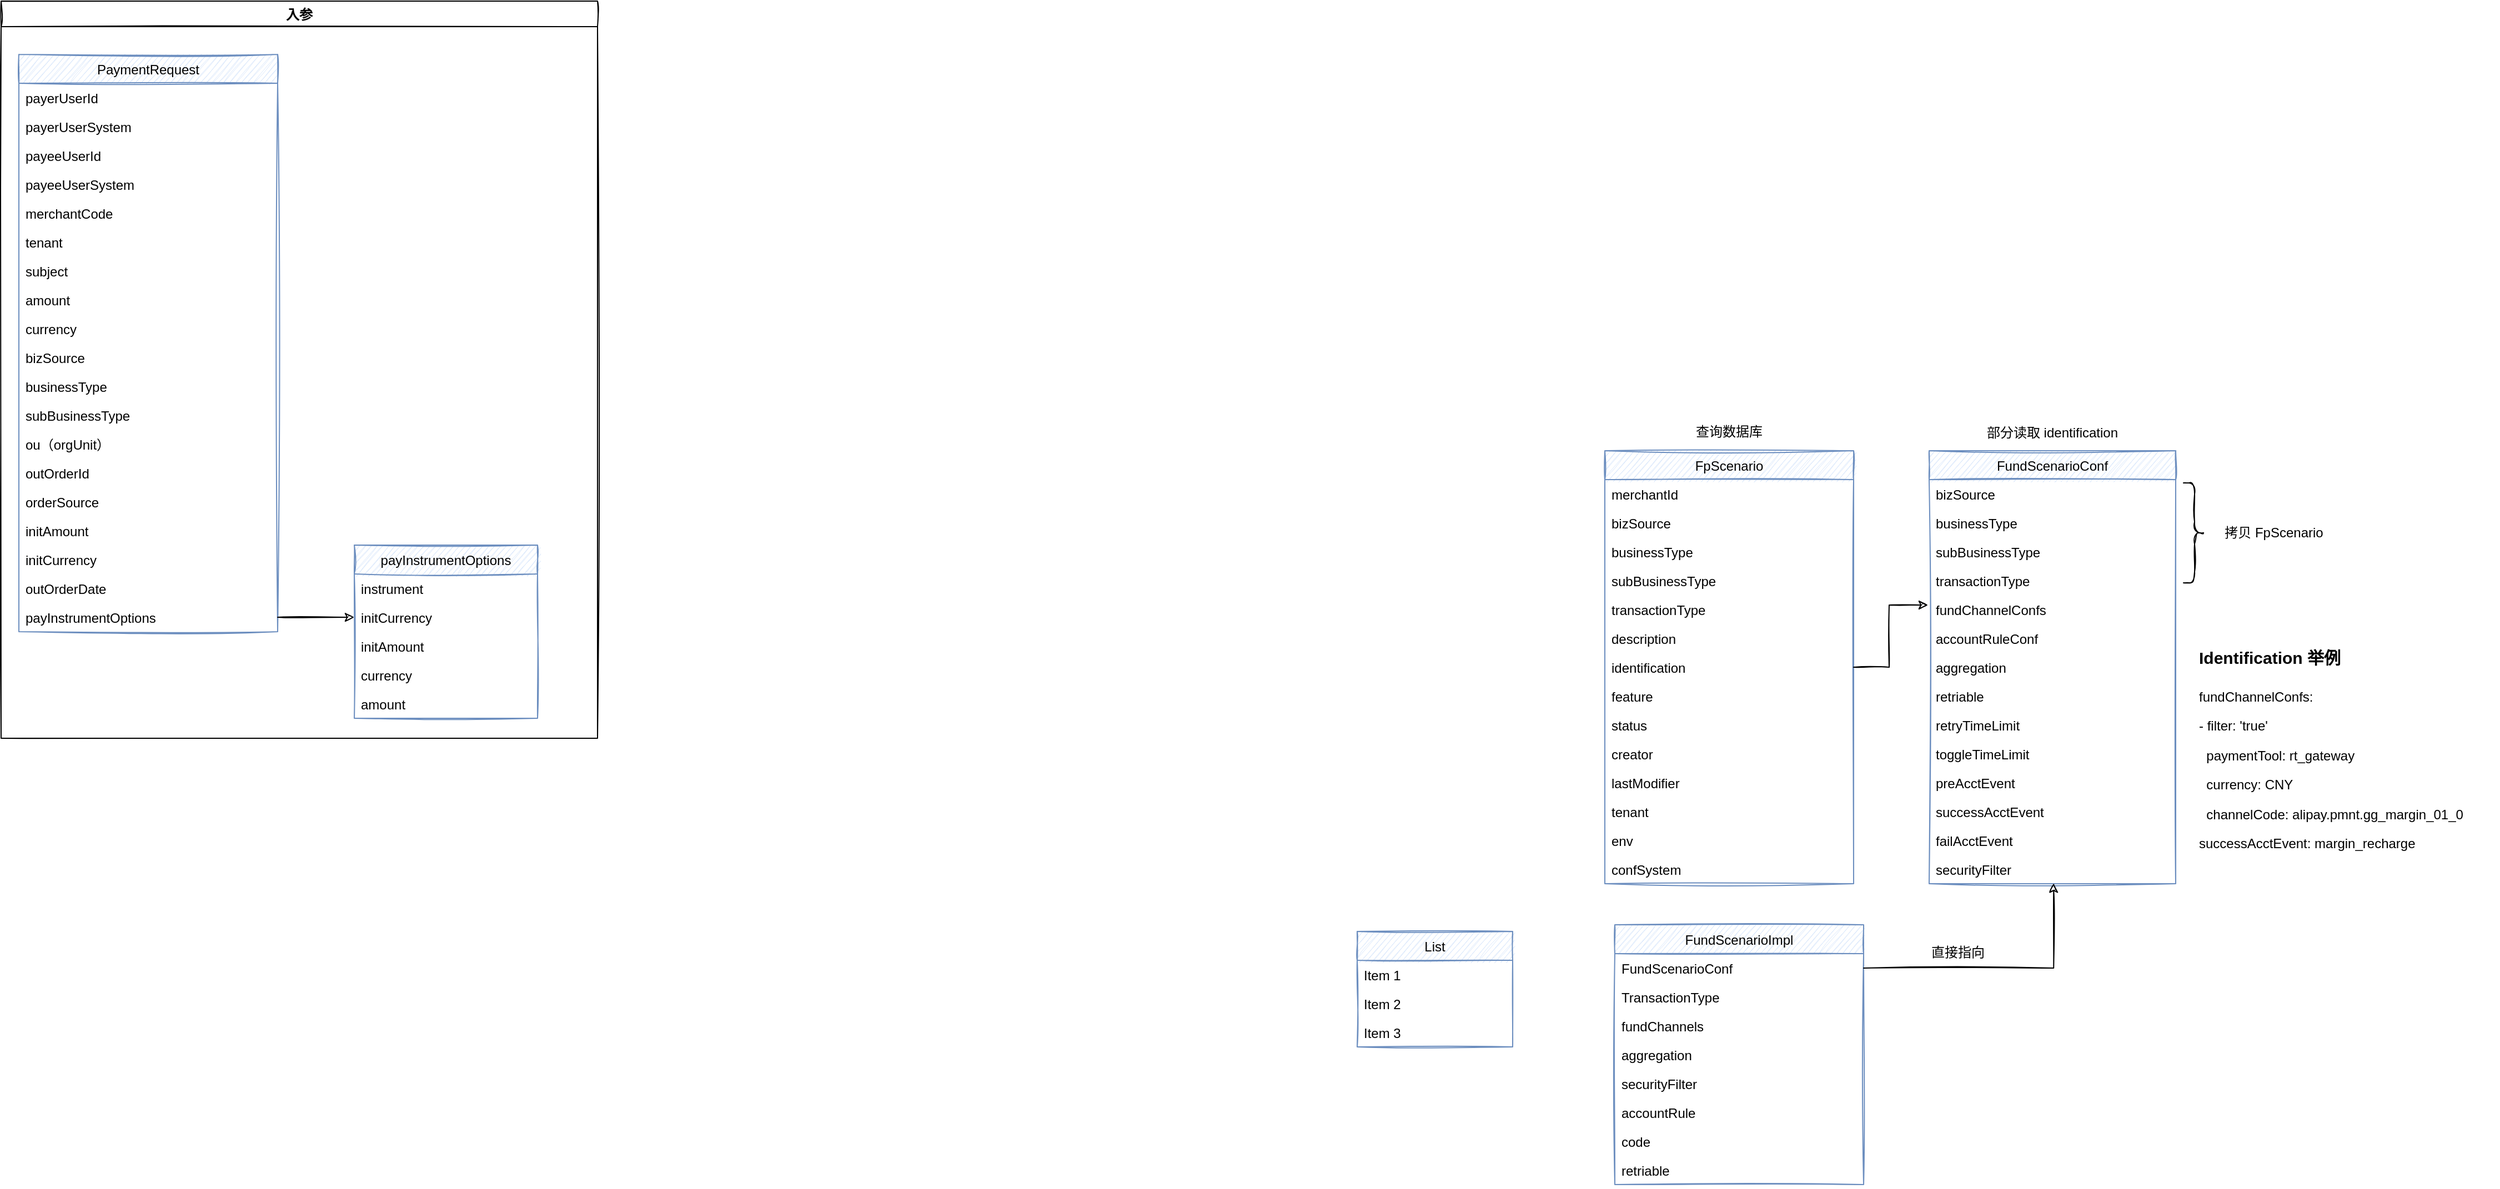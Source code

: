 <mxfile version="14.9.7" type="github">
  <diagram id="lNUnMd44pd3dAqWRJb_r" name="Page-1">
    <mxGraphModel dx="1609" dy="523" grid="0" gridSize="10" guides="1" tooltips="1" connect="1" arrows="1" fold="1" page="1" pageScale="1" pageWidth="827" pageHeight="1169" math="0" shadow="0">
      <root>
        <mxCell id="0" />
        <mxCell id="1" parent="0" />
        <mxCell id="pjDorfdVPrGBffWBS8YT-2" value="PaymentRequest" style="swimlane;fontStyle=0;childLayout=stackLayout;horizontal=1;startSize=26;horizontalStack=0;resizeParent=1;resizeParentMax=0;resizeLast=0;collapsible=1;marginBottom=0;sketch=1;fillColor=#dae8fc;strokeColor=#6c8ebf;" parent="1" vertex="1">
          <mxGeometry x="-728" y="148" width="233" height="520" as="geometry" />
        </mxCell>
        <mxCell id="pjDorfdVPrGBffWBS8YT-3" value="payerUserId" style="text;strokeColor=none;fillColor=none;align=left;verticalAlign=top;spacingLeft=4;spacingRight=4;overflow=hidden;rotatable=0;points=[[0,0.5],[1,0.5]];portConstraint=eastwest;" parent="pjDorfdVPrGBffWBS8YT-2" vertex="1">
          <mxGeometry y="26" width="233" height="26" as="geometry" />
        </mxCell>
        <mxCell id="pjDorfdVPrGBffWBS8YT-4" value="payerUserSystem" style="text;strokeColor=none;fillColor=none;align=left;verticalAlign=top;spacingLeft=4;spacingRight=4;overflow=hidden;rotatable=0;points=[[0,0.5],[1,0.5]];portConstraint=eastwest;" parent="pjDorfdVPrGBffWBS8YT-2" vertex="1">
          <mxGeometry y="52" width="233" height="26" as="geometry" />
        </mxCell>
        <mxCell id="pjDorfdVPrGBffWBS8YT-5" value="payeeUserId" style="text;strokeColor=none;fillColor=none;align=left;verticalAlign=top;spacingLeft=4;spacingRight=4;overflow=hidden;rotatable=0;points=[[0,0.5],[1,0.5]];portConstraint=eastwest;" parent="pjDorfdVPrGBffWBS8YT-2" vertex="1">
          <mxGeometry y="78" width="233" height="26" as="geometry" />
        </mxCell>
        <mxCell id="pjDorfdVPrGBffWBS8YT-7" value="payeeUserSystem" style="text;strokeColor=none;fillColor=none;align=left;verticalAlign=top;spacingLeft=4;spacingRight=4;overflow=hidden;rotatable=0;points=[[0,0.5],[1,0.5]];portConstraint=eastwest;" parent="pjDorfdVPrGBffWBS8YT-2" vertex="1">
          <mxGeometry y="104" width="233" height="26" as="geometry" />
        </mxCell>
        <mxCell id="pjDorfdVPrGBffWBS8YT-9" value="merchantCode" style="text;strokeColor=none;fillColor=none;align=left;verticalAlign=top;spacingLeft=4;spacingRight=4;overflow=hidden;rotatable=0;points=[[0,0.5],[1,0.5]];portConstraint=eastwest;" parent="pjDorfdVPrGBffWBS8YT-2" vertex="1">
          <mxGeometry y="130" width="233" height="26" as="geometry" />
        </mxCell>
        <mxCell id="pjDorfdVPrGBffWBS8YT-10" value="tenant" style="text;strokeColor=none;fillColor=none;align=left;verticalAlign=top;spacingLeft=4;spacingRight=4;overflow=hidden;rotatable=0;points=[[0,0.5],[1,0.5]];portConstraint=eastwest;" parent="pjDorfdVPrGBffWBS8YT-2" vertex="1">
          <mxGeometry y="156" width="233" height="26" as="geometry" />
        </mxCell>
        <mxCell id="pjDorfdVPrGBffWBS8YT-11" value="subject" style="text;strokeColor=none;fillColor=none;align=left;verticalAlign=top;spacingLeft=4;spacingRight=4;overflow=hidden;rotatable=0;points=[[0,0.5],[1,0.5]];portConstraint=eastwest;" parent="pjDorfdVPrGBffWBS8YT-2" vertex="1">
          <mxGeometry y="182" width="233" height="26" as="geometry" />
        </mxCell>
        <mxCell id="pjDorfdVPrGBffWBS8YT-12" value="amount" style="text;strokeColor=none;fillColor=none;align=left;verticalAlign=top;spacingLeft=4;spacingRight=4;overflow=hidden;rotatable=0;points=[[0,0.5],[1,0.5]];portConstraint=eastwest;" parent="pjDorfdVPrGBffWBS8YT-2" vertex="1">
          <mxGeometry y="208" width="233" height="26" as="geometry" />
        </mxCell>
        <mxCell id="pjDorfdVPrGBffWBS8YT-13" value="currency" style="text;strokeColor=none;fillColor=none;align=left;verticalAlign=top;spacingLeft=4;spacingRight=4;overflow=hidden;rotatable=0;points=[[0,0.5],[1,0.5]];portConstraint=eastwest;" parent="pjDorfdVPrGBffWBS8YT-2" vertex="1">
          <mxGeometry y="234" width="233" height="26" as="geometry" />
        </mxCell>
        <mxCell id="pjDorfdVPrGBffWBS8YT-14" value="bizSource" style="text;strokeColor=none;fillColor=none;align=left;verticalAlign=top;spacingLeft=4;spacingRight=4;overflow=hidden;rotatable=0;points=[[0,0.5],[1,0.5]];portConstraint=eastwest;" parent="pjDorfdVPrGBffWBS8YT-2" vertex="1">
          <mxGeometry y="260" width="233" height="26" as="geometry" />
        </mxCell>
        <mxCell id="pjDorfdVPrGBffWBS8YT-15" value="businessType" style="text;strokeColor=none;fillColor=none;align=left;verticalAlign=top;spacingLeft=4;spacingRight=4;overflow=hidden;rotatable=0;points=[[0,0.5],[1,0.5]];portConstraint=eastwest;" parent="pjDorfdVPrGBffWBS8YT-2" vertex="1">
          <mxGeometry y="286" width="233" height="26" as="geometry" />
        </mxCell>
        <mxCell id="pjDorfdVPrGBffWBS8YT-16" value="subBusinessType" style="text;strokeColor=none;fillColor=none;align=left;verticalAlign=top;spacingLeft=4;spacingRight=4;overflow=hidden;rotatable=0;points=[[0,0.5],[1,0.5]];portConstraint=eastwest;" parent="pjDorfdVPrGBffWBS8YT-2" vertex="1">
          <mxGeometry y="312" width="233" height="26" as="geometry" />
        </mxCell>
        <mxCell id="pjDorfdVPrGBffWBS8YT-17" value="ou（orgUnit）" style="text;strokeColor=none;fillColor=none;align=left;verticalAlign=top;spacingLeft=4;spacingRight=4;overflow=hidden;rotatable=0;points=[[0,0.5],[1,0.5]];portConstraint=eastwest;" parent="pjDorfdVPrGBffWBS8YT-2" vertex="1">
          <mxGeometry y="338" width="233" height="26" as="geometry" />
        </mxCell>
        <mxCell id="pjDorfdVPrGBffWBS8YT-18" value="outOrderId" style="text;strokeColor=none;fillColor=none;align=left;verticalAlign=top;spacingLeft=4;spacingRight=4;overflow=hidden;rotatable=0;points=[[0,0.5],[1,0.5]];portConstraint=eastwest;" parent="pjDorfdVPrGBffWBS8YT-2" vertex="1">
          <mxGeometry y="364" width="233" height="26" as="geometry" />
        </mxCell>
        <mxCell id="pjDorfdVPrGBffWBS8YT-19" value="orderSource" style="text;strokeColor=none;fillColor=none;align=left;verticalAlign=top;spacingLeft=4;spacingRight=4;overflow=hidden;rotatable=0;points=[[0,0.5],[1,0.5]];portConstraint=eastwest;" parent="pjDorfdVPrGBffWBS8YT-2" vertex="1">
          <mxGeometry y="390" width="233" height="26" as="geometry" />
        </mxCell>
        <mxCell id="pjDorfdVPrGBffWBS8YT-20" value="initAmount" style="text;strokeColor=none;fillColor=none;align=left;verticalAlign=top;spacingLeft=4;spacingRight=4;overflow=hidden;rotatable=0;points=[[0,0.5],[1,0.5]];portConstraint=eastwest;" parent="pjDorfdVPrGBffWBS8YT-2" vertex="1">
          <mxGeometry y="416" width="233" height="26" as="geometry" />
        </mxCell>
        <mxCell id="pjDorfdVPrGBffWBS8YT-21" value="initCurrency" style="text;strokeColor=none;fillColor=none;align=left;verticalAlign=top;spacingLeft=4;spacingRight=4;overflow=hidden;rotatable=0;points=[[0,0.5],[1,0.5]];portConstraint=eastwest;" parent="pjDorfdVPrGBffWBS8YT-2" vertex="1">
          <mxGeometry y="442" width="233" height="26" as="geometry" />
        </mxCell>
        <mxCell id="pjDorfdVPrGBffWBS8YT-22" value="outOrderDate" style="text;strokeColor=none;fillColor=none;align=left;verticalAlign=top;spacingLeft=4;spacingRight=4;overflow=hidden;rotatable=0;points=[[0,0.5],[1,0.5]];portConstraint=eastwest;" parent="pjDorfdVPrGBffWBS8YT-2" vertex="1">
          <mxGeometry y="468" width="233" height="26" as="geometry" />
        </mxCell>
        <mxCell id="pjDorfdVPrGBffWBS8YT-23" value="payInstrumentOptions" style="text;strokeColor=none;fillColor=none;align=left;verticalAlign=top;spacingLeft=4;spacingRight=4;overflow=hidden;rotatable=0;points=[[0,0.5],[1,0.5]];portConstraint=eastwest;" parent="pjDorfdVPrGBffWBS8YT-2" vertex="1">
          <mxGeometry y="494" width="233" height="26" as="geometry" />
        </mxCell>
        <mxCell id="pjDorfdVPrGBffWBS8YT-24" value="payInstrumentOptions" style="swimlane;fontStyle=0;childLayout=stackLayout;horizontal=1;startSize=26;horizontalStack=0;resizeParent=1;resizeParentMax=0;resizeLast=0;collapsible=1;marginBottom=0;sketch=1;fillColor=#dae8fc;strokeColor=#6c8ebf;" parent="1" vertex="1">
          <mxGeometry x="-426" y="590" width="165" height="156" as="geometry" />
        </mxCell>
        <mxCell id="pjDorfdVPrGBffWBS8YT-25" value="instrument" style="text;strokeColor=none;fillColor=none;align=left;verticalAlign=top;spacingLeft=4;spacingRight=4;overflow=hidden;rotatable=0;points=[[0,0.5],[1,0.5]];portConstraint=eastwest;" parent="pjDorfdVPrGBffWBS8YT-24" vertex="1">
          <mxGeometry y="26" width="165" height="26" as="geometry" />
        </mxCell>
        <mxCell id="pjDorfdVPrGBffWBS8YT-26" value="initCurrency" style="text;strokeColor=none;fillColor=none;align=left;verticalAlign=top;spacingLeft=4;spacingRight=4;overflow=hidden;rotatable=0;points=[[0,0.5],[1,0.5]];portConstraint=eastwest;" parent="pjDorfdVPrGBffWBS8YT-24" vertex="1">
          <mxGeometry y="52" width="165" height="26" as="geometry" />
        </mxCell>
        <mxCell id="pjDorfdVPrGBffWBS8YT-27" value="initAmount" style="text;strokeColor=none;fillColor=none;align=left;verticalAlign=top;spacingLeft=4;spacingRight=4;overflow=hidden;rotatable=0;points=[[0,0.5],[1,0.5]];portConstraint=eastwest;" parent="pjDorfdVPrGBffWBS8YT-24" vertex="1">
          <mxGeometry y="78" width="165" height="26" as="geometry" />
        </mxCell>
        <mxCell id="pjDorfdVPrGBffWBS8YT-28" value="currency" style="text;strokeColor=none;fillColor=none;align=left;verticalAlign=top;spacingLeft=4;spacingRight=4;overflow=hidden;rotatable=0;points=[[0,0.5],[1,0.5]];portConstraint=eastwest;" parent="pjDorfdVPrGBffWBS8YT-24" vertex="1">
          <mxGeometry y="104" width="165" height="26" as="geometry" />
        </mxCell>
        <mxCell id="pjDorfdVPrGBffWBS8YT-29" value="amount" style="text;strokeColor=none;fillColor=none;align=left;verticalAlign=top;spacingLeft=4;spacingRight=4;overflow=hidden;rotatable=0;points=[[0,0.5],[1,0.5]];portConstraint=eastwest;" parent="pjDorfdVPrGBffWBS8YT-24" vertex="1">
          <mxGeometry y="130" width="165" height="26" as="geometry" />
        </mxCell>
        <mxCell id="pjDorfdVPrGBffWBS8YT-31" style="edgeStyle=orthogonalEdgeStyle;rounded=0;sketch=1;orthogonalLoop=1;jettySize=auto;html=1;exitX=1;exitY=0.5;exitDx=0;exitDy=0;entryX=0;entryY=0.5;entryDx=0;entryDy=0;" parent="1" source="pjDorfdVPrGBffWBS8YT-23" target="pjDorfdVPrGBffWBS8YT-26" edge="1">
          <mxGeometry relative="1" as="geometry" />
        </mxCell>
        <mxCell id="3jIItRPpUmkq0STIgxw9-1" value="FpScenario" style="swimlane;fontStyle=0;childLayout=stackLayout;horizontal=1;startSize=26;horizontalStack=0;resizeParent=1;resizeParentMax=0;resizeLast=0;collapsible=1;marginBottom=0;fillColor=#dae8fc;strokeColor=#6c8ebf;sketch=1;" vertex="1" parent="1">
          <mxGeometry x="700" y="505" width="224" height="390" as="geometry" />
        </mxCell>
        <mxCell id="3jIItRPpUmkq0STIgxw9-2" value="merchantId" style="text;strokeColor=none;fillColor=none;align=left;verticalAlign=top;spacingLeft=4;spacingRight=4;overflow=hidden;rotatable=0;points=[[0,0.5],[1,0.5]];portConstraint=eastwest;" vertex="1" parent="3jIItRPpUmkq0STIgxw9-1">
          <mxGeometry y="26" width="224" height="26" as="geometry" />
        </mxCell>
        <mxCell id="3jIItRPpUmkq0STIgxw9-3" value="bizSource" style="text;strokeColor=none;fillColor=none;align=left;verticalAlign=top;spacingLeft=4;spacingRight=4;overflow=hidden;rotatable=0;points=[[0,0.5],[1,0.5]];portConstraint=eastwest;" vertex="1" parent="3jIItRPpUmkq0STIgxw9-1">
          <mxGeometry y="52" width="224" height="26" as="geometry" />
        </mxCell>
        <mxCell id="3jIItRPpUmkq0STIgxw9-4" value="businessType" style="text;strokeColor=none;fillColor=none;align=left;verticalAlign=top;spacingLeft=4;spacingRight=4;overflow=hidden;rotatable=0;points=[[0,0.5],[1,0.5]];portConstraint=eastwest;" vertex="1" parent="3jIItRPpUmkq0STIgxw9-1">
          <mxGeometry y="78" width="224" height="26" as="geometry" />
        </mxCell>
        <mxCell id="3jIItRPpUmkq0STIgxw9-5" value="subBusinessType" style="text;strokeColor=none;fillColor=none;align=left;verticalAlign=top;spacingLeft=4;spacingRight=4;overflow=hidden;rotatable=0;points=[[0,0.5],[1,0.5]];portConstraint=eastwest;" vertex="1" parent="3jIItRPpUmkq0STIgxw9-1">
          <mxGeometry y="104" width="224" height="26" as="geometry" />
        </mxCell>
        <mxCell id="3jIItRPpUmkq0STIgxw9-6" value="transactionType" style="text;strokeColor=none;fillColor=none;align=left;verticalAlign=top;spacingLeft=4;spacingRight=4;overflow=hidden;rotatable=0;points=[[0,0.5],[1,0.5]];portConstraint=eastwest;" vertex="1" parent="3jIItRPpUmkq0STIgxw9-1">
          <mxGeometry y="130" width="224" height="26" as="geometry" />
        </mxCell>
        <mxCell id="3jIItRPpUmkq0STIgxw9-7" value="description" style="text;strokeColor=none;fillColor=none;align=left;verticalAlign=top;spacingLeft=4;spacingRight=4;overflow=hidden;rotatable=0;points=[[0,0.5],[1,0.5]];portConstraint=eastwest;" vertex="1" parent="3jIItRPpUmkq0STIgxw9-1">
          <mxGeometry y="156" width="224" height="26" as="geometry" />
        </mxCell>
        <mxCell id="3jIItRPpUmkq0STIgxw9-8" value="identification" style="text;strokeColor=none;fillColor=none;align=left;verticalAlign=top;spacingLeft=4;spacingRight=4;overflow=hidden;rotatable=0;points=[[0,0.5],[1,0.5]];portConstraint=eastwest;" vertex="1" parent="3jIItRPpUmkq0STIgxw9-1">
          <mxGeometry y="182" width="224" height="26" as="geometry" />
        </mxCell>
        <mxCell id="3jIItRPpUmkq0STIgxw9-9" value="feature" style="text;strokeColor=none;fillColor=none;align=left;verticalAlign=top;spacingLeft=4;spacingRight=4;overflow=hidden;rotatable=0;points=[[0,0.5],[1,0.5]];portConstraint=eastwest;" vertex="1" parent="3jIItRPpUmkq0STIgxw9-1">
          <mxGeometry y="208" width="224" height="26" as="geometry" />
        </mxCell>
        <mxCell id="3jIItRPpUmkq0STIgxw9-10" value="status" style="text;strokeColor=none;fillColor=none;align=left;verticalAlign=top;spacingLeft=4;spacingRight=4;overflow=hidden;rotatable=0;points=[[0,0.5],[1,0.5]];portConstraint=eastwest;" vertex="1" parent="3jIItRPpUmkq0STIgxw9-1">
          <mxGeometry y="234" width="224" height="26" as="geometry" />
        </mxCell>
        <mxCell id="3jIItRPpUmkq0STIgxw9-11" value="creator" style="text;strokeColor=none;fillColor=none;align=left;verticalAlign=top;spacingLeft=4;spacingRight=4;overflow=hidden;rotatable=0;points=[[0,0.5],[1,0.5]];portConstraint=eastwest;" vertex="1" parent="3jIItRPpUmkq0STIgxw9-1">
          <mxGeometry y="260" width="224" height="26" as="geometry" />
        </mxCell>
        <mxCell id="3jIItRPpUmkq0STIgxw9-12" value="lastModifier" style="text;strokeColor=none;fillColor=none;align=left;verticalAlign=top;spacingLeft=4;spacingRight=4;overflow=hidden;rotatable=0;points=[[0,0.5],[1,0.5]];portConstraint=eastwest;" vertex="1" parent="3jIItRPpUmkq0STIgxw9-1">
          <mxGeometry y="286" width="224" height="26" as="geometry" />
        </mxCell>
        <mxCell id="3jIItRPpUmkq0STIgxw9-13" value="tenant" style="text;strokeColor=none;fillColor=none;align=left;verticalAlign=top;spacingLeft=4;spacingRight=4;overflow=hidden;rotatable=0;points=[[0,0.5],[1,0.5]];portConstraint=eastwest;" vertex="1" parent="3jIItRPpUmkq0STIgxw9-1">
          <mxGeometry y="312" width="224" height="26" as="geometry" />
        </mxCell>
        <mxCell id="3jIItRPpUmkq0STIgxw9-14" value="env" style="text;strokeColor=none;fillColor=none;align=left;verticalAlign=top;spacingLeft=4;spacingRight=4;overflow=hidden;rotatable=0;points=[[0,0.5],[1,0.5]];portConstraint=eastwest;" vertex="1" parent="3jIItRPpUmkq0STIgxw9-1">
          <mxGeometry y="338" width="224" height="26" as="geometry" />
        </mxCell>
        <mxCell id="3jIItRPpUmkq0STIgxw9-15" value="confSystem" style="text;strokeColor=none;fillColor=none;align=left;verticalAlign=top;spacingLeft=4;spacingRight=4;overflow=hidden;rotatable=0;points=[[0,0.5],[1,0.5]];portConstraint=eastwest;" vertex="1" parent="3jIItRPpUmkq0STIgxw9-1">
          <mxGeometry y="364" width="224" height="26" as="geometry" />
        </mxCell>
        <mxCell id="3jIItRPpUmkq0STIgxw9-16" value="FundScenarioConf" style="swimlane;fontStyle=0;childLayout=stackLayout;horizontal=1;startSize=26;horizontalStack=0;resizeParent=1;resizeParentMax=0;resizeLast=0;collapsible=1;marginBottom=0;sketch=1;fillColor=#dae8fc;strokeColor=#6c8ebf;" vertex="1" parent="1">
          <mxGeometry x="992" y="505" width="222" height="390" as="geometry" />
        </mxCell>
        <mxCell id="3jIItRPpUmkq0STIgxw9-17" value="bizSource" style="text;strokeColor=none;fillColor=none;align=left;verticalAlign=top;spacingLeft=4;spacingRight=4;overflow=hidden;rotatable=0;points=[[0,0.5],[1,0.5]];portConstraint=eastwest;" vertex="1" parent="3jIItRPpUmkq0STIgxw9-16">
          <mxGeometry y="26" width="222" height="26" as="geometry" />
        </mxCell>
        <mxCell id="3jIItRPpUmkq0STIgxw9-18" value="businessType" style="text;strokeColor=none;fillColor=none;align=left;verticalAlign=top;spacingLeft=4;spacingRight=4;overflow=hidden;rotatable=0;points=[[0,0.5],[1,0.5]];portConstraint=eastwest;" vertex="1" parent="3jIItRPpUmkq0STIgxw9-16">
          <mxGeometry y="52" width="222" height="26" as="geometry" />
        </mxCell>
        <mxCell id="3jIItRPpUmkq0STIgxw9-19" value="subBusinessType" style="text;strokeColor=none;fillColor=none;align=left;verticalAlign=top;spacingLeft=4;spacingRight=4;overflow=hidden;rotatable=0;points=[[0,0.5],[1,0.5]];portConstraint=eastwest;" vertex="1" parent="3jIItRPpUmkq0STIgxw9-16">
          <mxGeometry y="78" width="222" height="26" as="geometry" />
        </mxCell>
        <mxCell id="3jIItRPpUmkq0STIgxw9-20" value="transactionType" style="text;strokeColor=none;fillColor=none;align=left;verticalAlign=top;spacingLeft=4;spacingRight=4;overflow=hidden;rotatable=0;points=[[0,0.5],[1,0.5]];portConstraint=eastwest;" vertex="1" parent="3jIItRPpUmkq0STIgxw9-16">
          <mxGeometry y="104" width="222" height="26" as="geometry" />
        </mxCell>
        <mxCell id="3jIItRPpUmkq0STIgxw9-21" value="fundChannelConfs" style="text;strokeColor=none;fillColor=none;align=left;verticalAlign=top;spacingLeft=4;spacingRight=4;overflow=hidden;rotatable=0;points=[[0,0.5],[1,0.5]];portConstraint=eastwest;" vertex="1" parent="3jIItRPpUmkq0STIgxw9-16">
          <mxGeometry y="130" width="222" height="26" as="geometry" />
        </mxCell>
        <mxCell id="3jIItRPpUmkq0STIgxw9-22" value="accountRuleConf" style="text;strokeColor=none;fillColor=none;align=left;verticalAlign=top;spacingLeft=4;spacingRight=4;overflow=hidden;rotatable=0;points=[[0,0.5],[1,0.5]];portConstraint=eastwest;" vertex="1" parent="3jIItRPpUmkq0STIgxw9-16">
          <mxGeometry y="156" width="222" height="26" as="geometry" />
        </mxCell>
        <mxCell id="3jIItRPpUmkq0STIgxw9-23" value="aggregation" style="text;strokeColor=none;fillColor=none;align=left;verticalAlign=top;spacingLeft=4;spacingRight=4;overflow=hidden;rotatable=0;points=[[0,0.5],[1,0.5]];portConstraint=eastwest;" vertex="1" parent="3jIItRPpUmkq0STIgxw9-16">
          <mxGeometry y="182" width="222" height="26" as="geometry" />
        </mxCell>
        <mxCell id="3jIItRPpUmkq0STIgxw9-24" value="retriable" style="text;strokeColor=none;fillColor=none;align=left;verticalAlign=top;spacingLeft=4;spacingRight=4;overflow=hidden;rotatable=0;points=[[0,0.5],[1,0.5]];portConstraint=eastwest;" vertex="1" parent="3jIItRPpUmkq0STIgxw9-16">
          <mxGeometry y="208" width="222" height="26" as="geometry" />
        </mxCell>
        <mxCell id="3jIItRPpUmkq0STIgxw9-25" value="retryTimeLimit" style="text;strokeColor=none;fillColor=none;align=left;verticalAlign=top;spacingLeft=4;spacingRight=4;overflow=hidden;rotatable=0;points=[[0,0.5],[1,0.5]];portConstraint=eastwest;" vertex="1" parent="3jIItRPpUmkq0STIgxw9-16">
          <mxGeometry y="234" width="222" height="26" as="geometry" />
        </mxCell>
        <mxCell id="3jIItRPpUmkq0STIgxw9-26" value="toggleTimeLimit" style="text;strokeColor=none;fillColor=none;align=left;verticalAlign=top;spacingLeft=4;spacingRight=4;overflow=hidden;rotatable=0;points=[[0,0.5],[1,0.5]];portConstraint=eastwest;" vertex="1" parent="3jIItRPpUmkq0STIgxw9-16">
          <mxGeometry y="260" width="222" height="26" as="geometry" />
        </mxCell>
        <mxCell id="3jIItRPpUmkq0STIgxw9-27" value="preAcctEvent" style="text;strokeColor=none;fillColor=none;align=left;verticalAlign=top;spacingLeft=4;spacingRight=4;overflow=hidden;rotatable=0;points=[[0,0.5],[1,0.5]];portConstraint=eastwest;" vertex="1" parent="3jIItRPpUmkq0STIgxw9-16">
          <mxGeometry y="286" width="222" height="26" as="geometry" />
        </mxCell>
        <mxCell id="3jIItRPpUmkq0STIgxw9-28" value="successAcctEvent" style="text;strokeColor=none;fillColor=none;align=left;verticalAlign=top;spacingLeft=4;spacingRight=4;overflow=hidden;rotatable=0;points=[[0,0.5],[1,0.5]];portConstraint=eastwest;" vertex="1" parent="3jIItRPpUmkq0STIgxw9-16">
          <mxGeometry y="312" width="222" height="26" as="geometry" />
        </mxCell>
        <mxCell id="3jIItRPpUmkq0STIgxw9-29" value="failAcctEvent" style="text;strokeColor=none;fillColor=none;align=left;verticalAlign=top;spacingLeft=4;spacingRight=4;overflow=hidden;rotatable=0;points=[[0,0.5],[1,0.5]];portConstraint=eastwest;" vertex="1" parent="3jIItRPpUmkq0STIgxw9-16">
          <mxGeometry y="338" width="222" height="26" as="geometry" />
        </mxCell>
        <mxCell id="3jIItRPpUmkq0STIgxw9-30" value="securityFilter" style="text;strokeColor=none;fillColor=none;align=left;verticalAlign=top;spacingLeft=4;spacingRight=4;overflow=hidden;rotatable=0;points=[[0,0.5],[1,0.5]];portConstraint=eastwest;" vertex="1" parent="3jIItRPpUmkq0STIgxw9-16">
          <mxGeometry y="364" width="222" height="26" as="geometry" />
        </mxCell>
        <mxCell id="3jIItRPpUmkq0STIgxw9-31" style="edgeStyle=orthogonalEdgeStyle;rounded=0;orthogonalLoop=1;jettySize=auto;html=1;exitX=1;exitY=0.5;exitDx=0;exitDy=0;comic=0;sketch=1;" edge="1" parent="1" source="3jIItRPpUmkq0STIgxw9-8">
          <mxGeometry relative="1" as="geometry">
            <mxPoint x="991" y="644" as="targetPoint" />
            <Array as="points">
              <mxPoint x="956" y="700" />
              <mxPoint x="956" y="644" />
            </Array>
          </mxGeometry>
        </mxCell>
        <mxCell id="3jIItRPpUmkq0STIgxw9-33" value="" style="shape=curlyBracket;whiteSpace=wrap;html=1;rounded=1;flipH=1;sketch=1;" vertex="1" parent="1">
          <mxGeometry x="1221" y="534" width="20" height="90" as="geometry" />
        </mxCell>
        <mxCell id="3jIItRPpUmkq0STIgxw9-34" value="拷贝 FpScenario" style="text;html=1;strokeColor=none;fillColor=none;align=center;verticalAlign=middle;whiteSpace=wrap;rounded=0;sketch=1;" vertex="1" parent="1">
          <mxGeometry x="1246" y="569" width="113" height="20" as="geometry" />
        </mxCell>
        <mxCell id="3jIItRPpUmkq0STIgxw9-35" value="查询数据库" style="text;html=1;strokeColor=none;fillColor=none;align=center;verticalAlign=middle;whiteSpace=wrap;rounded=0;sketch=1;" vertex="1" parent="1">
          <mxGeometry x="768" y="478" width="88" height="20" as="geometry" />
        </mxCell>
        <mxCell id="3jIItRPpUmkq0STIgxw9-36" value="部分读取 identification" style="text;html=1;strokeColor=none;fillColor=none;align=center;verticalAlign=middle;whiteSpace=wrap;rounded=0;sketch=1;" vertex="1" parent="1">
          <mxGeometry x="1029.25" y="479" width="147.5" height="20" as="geometry" />
        </mxCell>
        <mxCell id="3jIItRPpUmkq0STIgxw9-38" value="&lt;h1&gt;&lt;font style=&quot;font-size: 15px&quot;&gt;Identification 举例&lt;/font&gt;&lt;/h1&gt;&lt;p&gt;fundChannelConfs:&lt;/p&gt;&lt;p&gt;&lt;span&gt;- filter: &#39;true&#39;&lt;/span&gt;&lt;/p&gt;&lt;p&gt;&amp;nbsp; paymentTool: rt_gateway&lt;/p&gt;&lt;p&gt;&amp;nbsp; currency: CNY&lt;/p&gt;&lt;p&gt;&amp;nbsp; channelCode: alipay.pmnt.gg_margin_01_0&lt;/p&gt;&lt;p&gt;successAcctEvent: margin_recharge&lt;/p&gt;" style="text;html=1;strokeColor=none;fillColor=none;spacing=5;spacingTop=-20;whiteSpace=wrap;overflow=hidden;rounded=0;sketch=1;" vertex="1" parent="1">
          <mxGeometry x="1230" y="669" width="275" height="219" as="geometry" />
        </mxCell>
        <mxCell id="3jIItRPpUmkq0STIgxw9-39" value="FundScenarioImpl" style="swimlane;fontStyle=0;childLayout=stackLayout;horizontal=1;startSize=26;horizontalStack=0;resizeParent=1;resizeParentMax=0;resizeLast=0;collapsible=1;marginBottom=0;sketch=1;fillColor=#dae8fc;strokeColor=#6c8ebf;" vertex="1" parent="1">
          <mxGeometry x="709" y="932" width="224" height="234" as="geometry" />
        </mxCell>
        <mxCell id="3jIItRPpUmkq0STIgxw9-40" value="FundScenarioConf" style="text;strokeColor=none;fillColor=none;align=left;verticalAlign=top;spacingLeft=4;spacingRight=4;overflow=hidden;rotatable=0;points=[[0,0.5],[1,0.5]];portConstraint=eastwest;" vertex="1" parent="3jIItRPpUmkq0STIgxw9-39">
          <mxGeometry y="26" width="224" height="26" as="geometry" />
        </mxCell>
        <mxCell id="3jIItRPpUmkq0STIgxw9-41" value="TransactionType" style="text;strokeColor=none;fillColor=none;align=left;verticalAlign=top;spacingLeft=4;spacingRight=4;overflow=hidden;rotatable=0;points=[[0,0.5],[1,0.5]];portConstraint=eastwest;" vertex="1" parent="3jIItRPpUmkq0STIgxw9-39">
          <mxGeometry y="52" width="224" height="26" as="geometry" />
        </mxCell>
        <mxCell id="3jIItRPpUmkq0STIgxw9-42" value="fundChannels" style="text;strokeColor=none;fillColor=none;align=left;verticalAlign=top;spacingLeft=4;spacingRight=4;overflow=hidden;rotatable=0;points=[[0,0.5],[1,0.5]];portConstraint=eastwest;" vertex="1" parent="3jIItRPpUmkq0STIgxw9-39">
          <mxGeometry y="78" width="224" height="26" as="geometry" />
        </mxCell>
        <mxCell id="3jIItRPpUmkq0STIgxw9-45" value="aggregation" style="text;strokeColor=none;fillColor=none;align=left;verticalAlign=top;spacingLeft=4;spacingRight=4;overflow=hidden;rotatable=0;points=[[0,0.5],[1,0.5]];portConstraint=eastwest;" vertex="1" parent="3jIItRPpUmkq0STIgxw9-39">
          <mxGeometry y="104" width="224" height="26" as="geometry" />
        </mxCell>
        <mxCell id="3jIItRPpUmkq0STIgxw9-46" value="securityFilter" style="text;strokeColor=none;fillColor=none;align=left;verticalAlign=top;spacingLeft=4;spacingRight=4;overflow=hidden;rotatable=0;points=[[0,0.5],[1,0.5]];portConstraint=eastwest;" vertex="1" parent="3jIItRPpUmkq0STIgxw9-39">
          <mxGeometry y="130" width="224" height="26" as="geometry" />
        </mxCell>
        <mxCell id="3jIItRPpUmkq0STIgxw9-47" value="accountRule" style="text;strokeColor=none;fillColor=none;align=left;verticalAlign=top;spacingLeft=4;spacingRight=4;overflow=hidden;rotatable=0;points=[[0,0.5],[1,0.5]];portConstraint=eastwest;" vertex="1" parent="3jIItRPpUmkq0STIgxw9-39">
          <mxGeometry y="156" width="224" height="26" as="geometry" />
        </mxCell>
        <mxCell id="3jIItRPpUmkq0STIgxw9-48" value="code" style="text;strokeColor=none;fillColor=none;align=left;verticalAlign=top;spacingLeft=4;spacingRight=4;overflow=hidden;rotatable=0;points=[[0,0.5],[1,0.5]];portConstraint=eastwest;" vertex="1" parent="3jIItRPpUmkq0STIgxw9-39">
          <mxGeometry y="182" width="224" height="26" as="geometry" />
        </mxCell>
        <mxCell id="3jIItRPpUmkq0STIgxw9-49" value="retriable" style="text;strokeColor=none;fillColor=none;align=left;verticalAlign=top;spacingLeft=4;spacingRight=4;overflow=hidden;rotatable=0;points=[[0,0.5],[1,0.5]];portConstraint=eastwest;" vertex="1" parent="3jIItRPpUmkq0STIgxw9-39">
          <mxGeometry y="208" width="224" height="26" as="geometry" />
        </mxCell>
        <mxCell id="3jIItRPpUmkq0STIgxw9-43" style="edgeStyle=orthogonalEdgeStyle;rounded=0;comic=0;sketch=1;orthogonalLoop=1;jettySize=auto;html=1;exitX=1;exitY=0.5;exitDx=0;exitDy=0;entryX=0.505;entryY=0.987;entryDx=0;entryDy=0;entryPerimeter=0;" edge="1" parent="1" source="3jIItRPpUmkq0STIgxw9-40" target="3jIItRPpUmkq0STIgxw9-30">
          <mxGeometry relative="1" as="geometry" />
        </mxCell>
        <mxCell id="3jIItRPpUmkq0STIgxw9-44" value="直接指向" style="text;html=1;strokeColor=none;fillColor=none;align=center;verticalAlign=middle;whiteSpace=wrap;rounded=0;sketch=1;" vertex="1" parent="1">
          <mxGeometry x="982" y="947" width="72" height="20" as="geometry" />
        </mxCell>
        <mxCell id="3jIItRPpUmkq0STIgxw9-50" value="List" style="swimlane;fontStyle=0;childLayout=stackLayout;horizontal=1;startSize=26;horizontalStack=0;resizeParent=1;resizeParentMax=0;resizeLast=0;collapsible=1;marginBottom=0;sketch=1;fillColor=#dae8fc;strokeColor=#6c8ebf;" vertex="1" parent="1">
          <mxGeometry x="477" y="938" width="140" height="104" as="geometry" />
        </mxCell>
        <mxCell id="3jIItRPpUmkq0STIgxw9-51" value="Item 1" style="text;strokeColor=none;fillColor=none;align=left;verticalAlign=top;spacingLeft=4;spacingRight=4;overflow=hidden;rotatable=0;points=[[0,0.5],[1,0.5]];portConstraint=eastwest;" vertex="1" parent="3jIItRPpUmkq0STIgxw9-50">
          <mxGeometry y="26" width="140" height="26" as="geometry" />
        </mxCell>
        <mxCell id="3jIItRPpUmkq0STIgxw9-52" value="Item 2" style="text;strokeColor=none;fillColor=none;align=left;verticalAlign=top;spacingLeft=4;spacingRight=4;overflow=hidden;rotatable=0;points=[[0,0.5],[1,0.5]];portConstraint=eastwest;" vertex="1" parent="3jIItRPpUmkq0STIgxw9-50">
          <mxGeometry y="52" width="140" height="26" as="geometry" />
        </mxCell>
        <mxCell id="3jIItRPpUmkq0STIgxw9-53" value="Item 3" style="text;strokeColor=none;fillColor=none;align=left;verticalAlign=top;spacingLeft=4;spacingRight=4;overflow=hidden;rotatable=0;points=[[0,0.5],[1,0.5]];portConstraint=eastwest;" vertex="1" parent="3jIItRPpUmkq0STIgxw9-50">
          <mxGeometry y="78" width="140" height="26" as="geometry" />
        </mxCell>
        <mxCell id="3jIItRPpUmkq0STIgxw9-54" value="入参" style="swimlane;sketch=1;" vertex="1" parent="1">
          <mxGeometry x="-744" y="100" width="537" height="664" as="geometry" />
        </mxCell>
      </root>
    </mxGraphModel>
  </diagram>
</mxfile>
